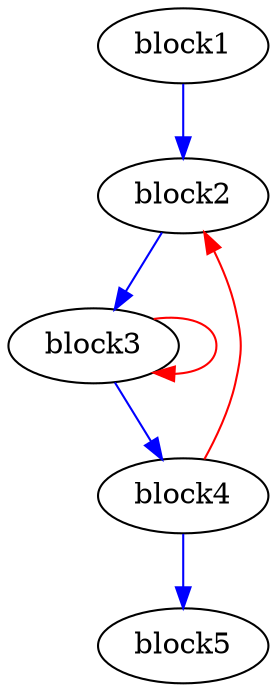 Digraph G {
	splines=spline;
//DHLS version: 0.1.1" [shape = "none" pos = "20,20!"]
		"block1";
		"block2";
		"block3";
		"block4";
		"block5";
		"block1" -> "block2" [color = "blue", freq = 1];
		"block2" -> "block3" [color = "blue", freq = 1000];
		"block3" -> "block3" [color = "red", freq = 11000];
		"block3" -> "block4" [color = "blue", freq = 1000];
		"block4" -> "block2" [color = "red", freq = 999];
		"block4" -> "block5" [color = "blue", freq = 1];
}